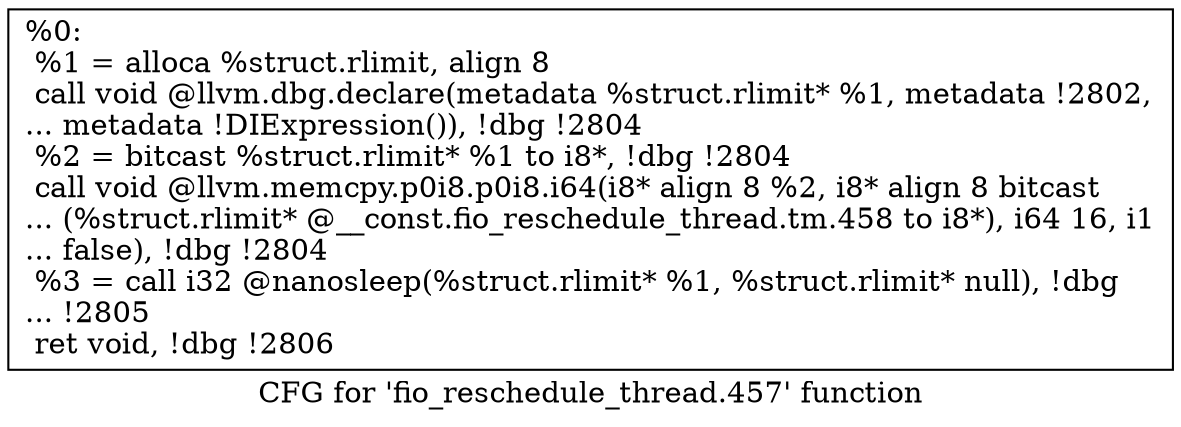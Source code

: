 digraph "CFG for 'fio_reschedule_thread.457' function" {
	label="CFG for 'fio_reschedule_thread.457' function";

	Node0x5568522d7b70 [shape=record,label="{%0:\l  %1 = alloca %struct.rlimit, align 8\l  call void @llvm.dbg.declare(metadata %struct.rlimit* %1, metadata !2802,\l... metadata !DIExpression()), !dbg !2804\l  %2 = bitcast %struct.rlimit* %1 to i8*, !dbg !2804\l  call void @llvm.memcpy.p0i8.p0i8.i64(i8* align 8 %2, i8* align 8 bitcast\l... (%struct.rlimit* @__const.fio_reschedule_thread.tm.458 to i8*), i64 16, i1\l... false), !dbg !2804\l  %3 = call i32 @nanosleep(%struct.rlimit* %1, %struct.rlimit* null), !dbg\l... !2805\l  ret void, !dbg !2806\l}"];
}
